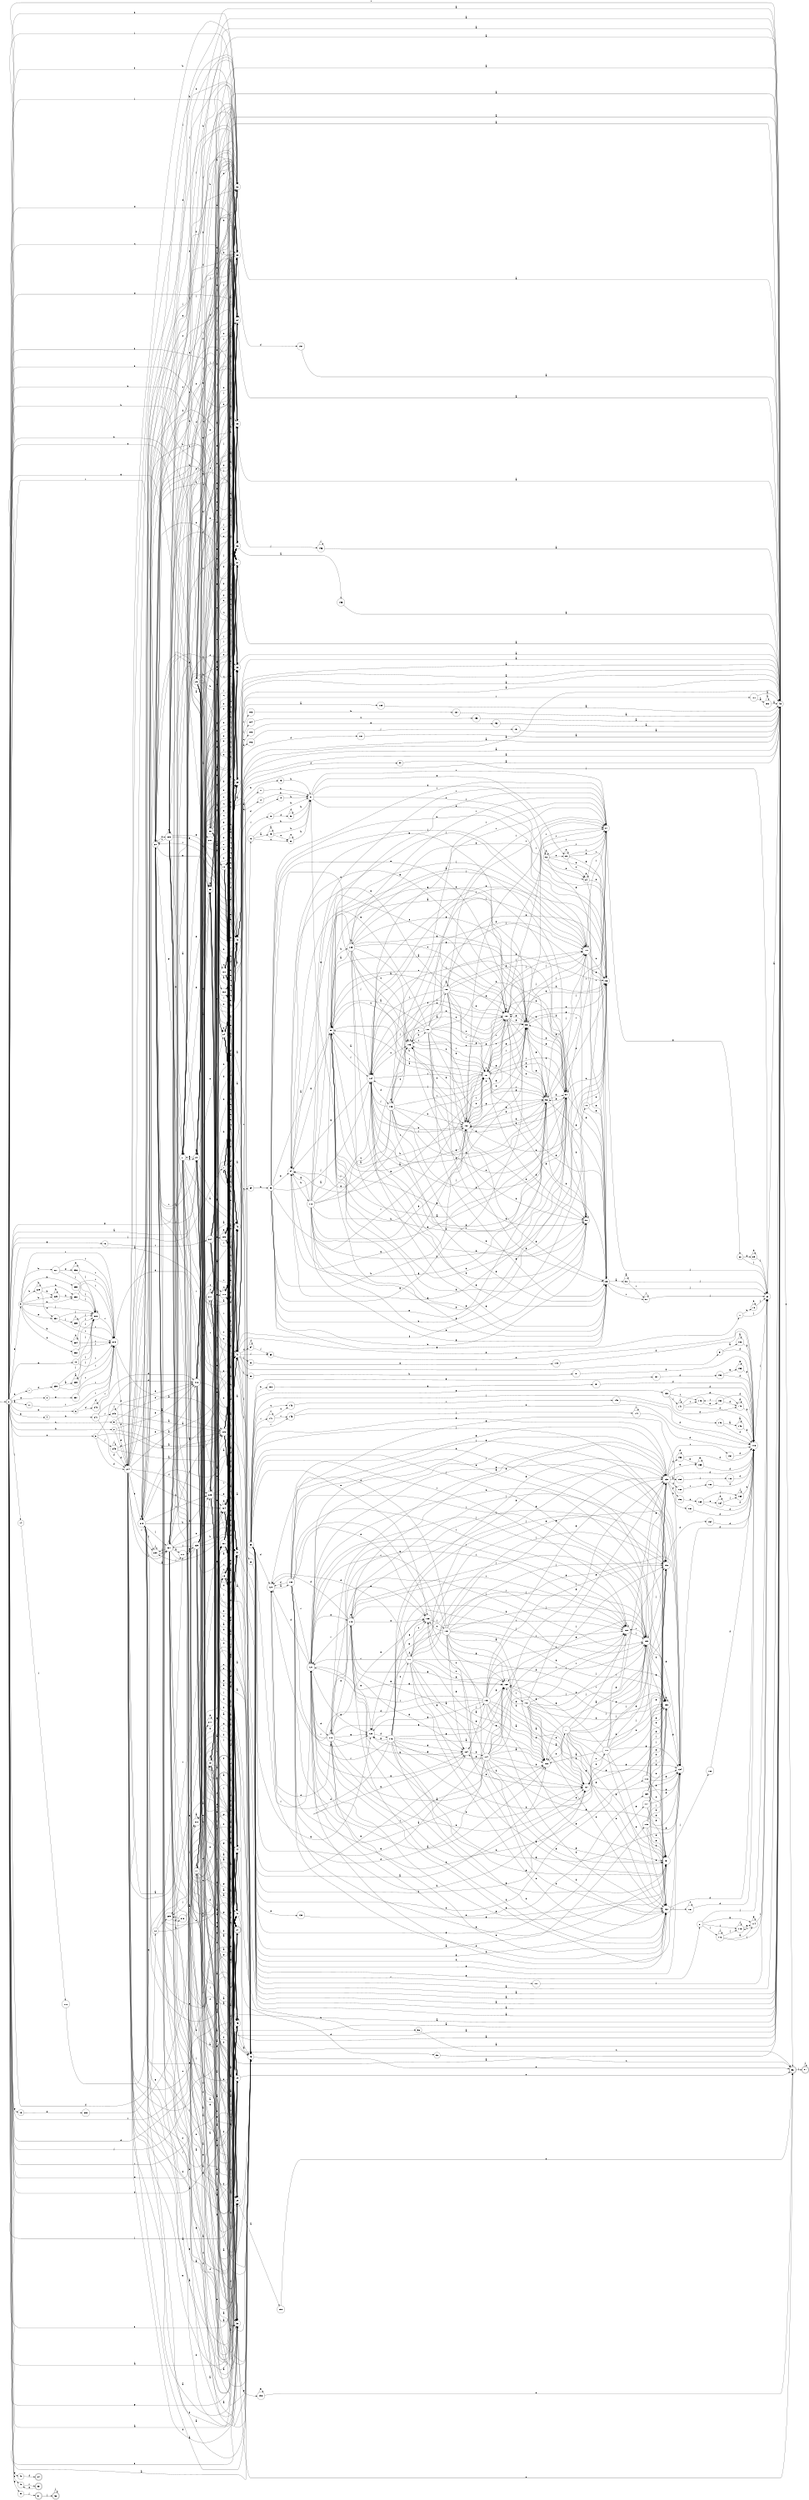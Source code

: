digraph finite_state_machine {
rankdir=LR;
size="20,20";
node [shape = point]; "dummy0"
node [shape = doublecircle]; "0";"dummy0" -> "0";
node [shape = circle]; "1";
node [shape = circle]; "2";
node [shape = circle]; "3";
node [shape = circle]; "4";
node [shape = circle]; "5";
node [shape = circle]; "6";
node [shape = circle]; "7";
node [shape = circle]; "8";
node [shape = circle]; "9";
node [shape = circle]; "10";
node [shape = circle]; "11";
node [shape = circle]; "12";
node [shape = circle]; "13";
node [shape = circle]; "14";
node [shape = circle]; "15";
node [shape = circle]; "16";
node [shape = circle]; "17";
node [shape = circle]; "18";
node [shape = circle]; "19";
node [shape = circle]; "20";
node [shape = circle]; "21";
node [shape = circle]; "22";
node [shape = circle]; "23";
node [shape = circle]; "24";
node [shape = circle]; "25";
node [shape = circle]; "26";
node [shape = doublecircle]; "27";node [shape = circle]; "28";
node [shape = circle]; "29";
node [shape = circle]; "30";
node [shape = circle]; "31";
node [shape = circle]; "32";
node [shape = circle]; "33";
node [shape = circle]; "34";
node [shape = circle]; "35";
node [shape = circle]; "36";
node [shape = circle]; "37";
node [shape = circle]; "38";
node [shape = circle]; "39";
node [shape = circle]; "40";
node [shape = circle]; "41";
node [shape = circle]; "42";
node [shape = circle]; "43";
node [shape = circle]; "44";
node [shape = circle]; "45";
node [shape = circle]; "46";
node [shape = circle]; "47";
node [shape = circle]; "48";
node [shape = circle]; "49";
node [shape = circle]; "50";
node [shape = doublecircle]; "51";node [shape = doublecircle]; "52";node [shape = doublecircle]; "53";node [shape = doublecircle]; "54";node [shape = circle]; "55";
node [shape = doublecircle]; "56";node [shape = doublecircle]; "57";node [shape = circle]; "58";
node [shape = circle]; "59";
node [shape = circle]; "60";
node [shape = circle]; "61";
node [shape = circle]; "62";
node [shape = circle]; "63";
node [shape = circle]; "64";
node [shape = circle]; "65";
node [shape = circle]; "66";
node [shape = circle]; "67";
node [shape = circle]; "68";
node [shape = circle]; "69";
node [shape = circle]; "70";
node [shape = circle]; "71";
node [shape = circle]; "72";
node [shape = circle]; "73";
node [shape = circle]; "74";
node [shape = circle]; "75";
node [shape = circle]; "76";
node [shape = circle]; "77";
node [shape = circle]; "78";
node [shape = circle]; "79";
node [shape = circle]; "80";
node [shape = circle]; "81";
node [shape = circle]; "82";
node [shape = circle]; "83";
node [shape = circle]; "84";
node [shape = circle]; "85";
node [shape = circle]; "86";
node [shape = circle]; "87";
node [shape = circle]; "88";
node [shape = circle]; "89";
node [shape = circle]; "90";
node [shape = circle]; "91";
node [shape = circle]; "92";
node [shape = circle]; "93";
node [shape = circle]; "94";
node [shape = circle]; "95";
node [shape = circle]; "96";
node [shape = circle]; "97";
node [shape = circle]; "98";
node [shape = circle]; "99";
node [shape = circle]; "100";
node [shape = circle]; "101";
node [shape = circle]; "102";
node [shape = circle]; "103";
node [shape = circle]; "104";
node [shape = circle]; "105";
node [shape = circle]; "106";
node [shape = circle]; "107";
node [shape = circle]; "108";
node [shape = circle]; "109";
node [shape = circle]; "110";
node [shape = circle]; "111";
node [shape = circle]; "112";
node [shape = circle]; "113";
node [shape = circle]; "114";
node [shape = circle]; "115";
node [shape = circle]; "116";
node [shape = circle]; "117";
node [shape = circle]; "118";
node [shape = circle]; "119";
node [shape = circle]; "120";
node [shape = circle]; "121";
node [shape = circle]; "122";
node [shape = circle]; "123";
node [shape = circle]; "124";
node [shape = circle]; "125";
node [shape = circle]; "126";
node [shape = circle]; "127";
node [shape = circle]; "128";
node [shape = circle]; "129";
node [shape = circle]; "130";
node [shape = circle]; "131";
node [shape = circle]; "132";
node [shape = circle]; "133";
node [shape = circle]; "134";
node [shape = circle]; "135";
node [shape = circle]; "136";
node [shape = circle]; "137";
node [shape = circle]; "138";
node [shape = circle]; "139";
node [shape = circle]; "140";
node [shape = circle]; "141";
node [shape = circle]; "142";
node [shape = circle]; "143";
node [shape = circle]; "144";
node [shape = circle]; "145";
node [shape = circle]; "146";
node [shape = circle]; "147";
node [shape = circle]; "148";
node [shape = circle]; "149";
node [shape = circle]; "150";
node [shape = circle]; "151";
node [shape = circle]; "152";
node [shape = circle]; "153";
node [shape = circle]; "154";
node [shape = circle]; "155";
node [shape = circle]; "156";
node [shape = circle]; "157";
node [shape = circle]; "158";
node [shape = circle]; "159";
node [shape = circle]; "160";
node [shape = circle]; "161";
node [shape = circle]; "162";
node [shape = circle]; "163";
node [shape = circle]; "164";
node [shape = circle]; "165";
node [shape = circle]; "166";
node [shape = circle]; "167";
node [shape = circle]; "168";
node [shape = circle]; "169";
node [shape = circle]; "170";
node [shape = circle]; "171";
node [shape = circle]; "172";
node [shape = circle]; "173";
node [shape = circle]; "174";
node [shape = circle]; "175";
node [shape = circle]; "176";
node [shape = circle]; "177";
node [shape = circle]; "178";
node [shape = circle]; "179";
node [shape = circle]; "180";
node [shape = circle]; "181";
node [shape = circle]; "182";
node [shape = circle]; "183";
node [shape = circle]; "184";
node [shape = circle]; "185";
node [shape = circle]; "186";
node [shape = circle]; "187";
node [shape = circle]; "188";
node [shape = circle]; "189";
node [shape = circle]; "190";
node [shape = circle]; "191";
node [shape = circle]; "192";
node [shape = circle]; "193";
node [shape = circle]; "194";
node [shape = circle]; "195";
node [shape = circle]; "196";
node [shape = circle]; "197";
node [shape = circle]; "198";
node [shape = circle]; "199";
node [shape = circle]; "200";
node [shape = circle]; "201";
node [shape = circle]; "202";
node [shape = circle]; "203";
node [shape = circle]; "204";
node [shape = circle]; "205";
node [shape = circle]; "206";
node [shape = circle]; "207";
node [shape = circle]; "208";
node [shape = circle]; "209";
node [shape = circle]; "210";
node [shape = circle]; "211";
node [shape = circle]; "212";
node [shape = circle]; "213";
node [shape = circle]; "214";
node [shape = circle]; "215";
node [shape = circle]; "216";
node [shape = circle]; "217";
node [shape = circle]; "218";
node [shape = circle]; "219";
node [shape = circle]; "220";
node [shape = circle]; "221";
node [shape = circle]; "222";
node [shape = circle]; "223";
node [shape = circle]; "224";
node [shape = circle]; "225";
node [shape = circle]; "226";
node [shape = circle]; "227";
node [shape = circle]; "228";
node [shape = circle]; "229";
node [shape = circle]; "230";
node [shape = circle]; "231";
node [shape = circle]; "232";
node [shape = circle]; "233";
node [shape = circle]; "234";
node [shape = circle]; "235";
node [shape = circle]; "236";
node [shape = circle]; "237";
node [shape = circle]; "238";
node [shape = circle]; "239";
node [shape = circle]; "240";
node [shape = circle]; "241";
node [shape = circle]; "242";
node [shape = circle]; "243";
"0" -> "1" [label = "j"];
 "0" -> "33" [label = "j"];
 "0" -> "35" [label = "j"];
 "0" -> "17" [label = "j"];
 "0" -> "14" [label = "j"];
 "0" -> "47" [label = "j"];
 "0" -> "2" [label = "h"];
 "0" -> "26" [label = "h"];
 "0" -> "7" [label = "h"];
 "0" -> "37" [label = "c"];
 "0" -> "3" [label = "c"];
 "0" -> "5" [label = "c"];
 "0" -> "4" [label = "g"];
 "0" -> "13" [label = "g"];
 "0" -> "16" [label = "g"];
 "0" -> "48" [label = "g"];
 "0" -> "50" [label = "g"];
 "0" -> "21" [label = "g"];
 "0" -> "23" [label = "g"];
 "0" -> "28" [label = "g"];
 "0" -> "36" [label = "e"];
 "0" -> "6" [label = "e"];
 "0" -> "38" [label = "e"];
 "0" -> "8" [label = "e"];
 "0" -> "9" [label = "e"];
 "0" -> "10" [label = "e"];
 "0" -> "49" [label = "e"];
 "0" -> "24" [label = "e"];
 "0" -> "31" [label = "e"];
 "0" -> "29" [label = "a"];
 "0" -> "22" [label = "a"];
 "0" -> "11" [label = "a"];
 "0" -> "42" [label = "a"];
 "0" -> "43" [label = "a"];
 "0" -> "45" [label = "a"];
 "0" -> "46" [label = "a"];
 "0" -> "34" [label = "f"];
 "0" -> "39" [label = "f"];
 "0" -> "27" [label = "f"];
 "0" -> "12" [label = "f"];
 "0" -> "30" [label = "f"];
 "0" -> "32" [label = "b"];
 "0" -> "25" [label = "b"];
 "0" -> "40" [label = "b"];
 "0" -> "15" [label = "b"];
 "0" -> "18" [label = "d"];
 "0" -> "44" [label = "d"];
 "0" -> "41" [label = "i"];
 "0" -> "19" [label = "i"];
 "0" -> "20" [label = "i"];
 "50" -> "51" [label = "j"];
 "51" -> "52" [label = "j"];
 "52" -> "52" [label = "j"];
 "49" -> "53" [label = "i"];
 "53" -> "49" [label = "e"];
 "48" -> "54" [label = "f"];
 "47" -> "55" [label = "d"];
 "55" -> "56" [label = "c"];
 "56" -> "57" [label = "j"];
 "57" -> "57" [label = "j"];
 "46" -> "56" [label = "c"];
 "45" -> "45" [label = "a"];
 "45" -> "46" [label = "a"];
 "44" -> "58" [label = "h"];
 "58" -> "56" [label = "c"];
 "43" -> "56" [label = "c"];
 "42" -> "59" [label = "f"];
 "59" -> "60" [label = "j"];
 "60" -> "43" [label = "a"];
 "41" -> "65" [label = "j"];
 "41" -> "66" [label = "j"];
 "41" -> "68" [label = "j"];
 "41" -> "61" [label = "j"];
 "41" -> "62" [label = "j"];
 "41" -> "63" [label = "j"];
 "41" -> "64" [label = "f"];
 "41" -> "70" [label = "f"];
 "41" -> "67" [label = "g"];
 "41" -> "69" [label = "c"];
 "41" -> "77" [label = "b"];
 "41" -> "71" [label = "b"];
 "41" -> "72" [label = "i"];
 "41" -> "76" [label = "i"];
 "41" -> "73" [label = "h"];
 "41" -> "74" [label = "e"];
 "41" -> "75" [label = "d"];
 "77" -> "78" [label = "b"];
 "77" -> "60" [label = "j"];
 "78" -> "78" [label = "b"];
 "78" -> "60" [label = "j"];
 "76" -> "79" [label = "a"];
 "76" -> "80" [label = "c"];
 "76" -> "81" [label = "h"];
 "81" -> "82" [label = "f"];
 "81" -> "83" [label = "e"];
 "81" -> "84" [label = "e"];
 "81" -> "85" [label = "g"];
 "81" -> "86" [label = "b"];
 "81" -> "87" [label = "i"];
 "87" -> "88" [label = "g"];
 "88" -> "89" [label = "d"];
 "88" -> "60" [label = "j"];
 "89" -> "89" [label = "d"];
 "89" -> "60" [label = "j"];
 "86" -> "60" [label = "j"];
 "85" -> "90" [label = "a"];
 "85" -> "91" [label = "i"];
 "85" -> "60" [label = "j"];
 "91" -> "91" [label = "i"];
 "91" -> "60" [label = "j"];
 "90" -> "90" [label = "a"];
 "90" -> "91" [label = "i"];
 "90" -> "60" [label = "j"];
 "84" -> "84" [label = "e"];
 "84" -> "85" [label = "g"];
 "84" -> "86" [label = "b"];
 "84" -> "87" [label = "i"];
 "83" -> "83" [label = "e"];
 "83" -> "84" [label = "e"];
 "83" -> "85" [label = "g"];
 "83" -> "86" [label = "b"];
 "83" -> "87" [label = "i"];
 "82" -> "82" [label = "f"];
 "82" -> "83" [label = "e"];
 "82" -> "84" [label = "e"];
 "82" -> "85" [label = "g"];
 "82" -> "86" [label = "b"];
 "82" -> "87" [label = "i"];
 "80" -> "80" [label = "c"];
 "80" -> "81" [label = "h"];
 "79" -> "79" [label = "a"];
 "79" -> "80" [label = "c"];
 "79" -> "81" [label = "h"];
 "75" -> "81" [label = "h"];
 "74" -> "81" [label = "h"];
 "73" -> "81" [label = "h"];
 "72" -> "92" [label = "f"];
 "72" -> "81" [label = "h"];
 "92" -> "92" [label = "f"];
 "92" -> "81" [label = "h"];
 "71" -> "81" [label = "h"];
 "70" -> "85" [label = "g"];
 "70" -> "86" [label = "b"];
 "70" -> "87" [label = "i"];
 "69" -> "93" [label = "h"];
 "93" -> "96" [label = "g"];
 "93" -> "99" [label = "g"];
 "93" -> "85" [label = "g"];
 "93" -> "94" [label = "g"];
 "93" -> "95" [label = "a"];
 "93" -> "97" [label = "b"];
 "93" -> "102" [label = "b"];
 "93" -> "86" [label = "b"];
 "93" -> "98" [label = "h"];
 "93" -> "100" [label = "e"];
 "93" -> "101" [label = "i"];
 "93" -> "87" [label = "i"];
 "93" -> "103" [label = "c"];
 "93" -> "104" [label = "j"];
 "93" -> "105" [label = "j"];
 "105" -> "105" [label = "j"];
 "105" -> "85" [label = "g"];
 "105" -> "86" [label = "b"];
 "105" -> "87" [label = "i"];
 "104" -> "104" [label = "j"];
 "104" -> "105" [label = "j"];
 "104" -> "106" [label = "f"];
 "104" -> "96" [label = "g"];
 "104" -> "99" [label = "g"];
 "104" -> "85" [label = "g"];
 "104" -> "94" [label = "g"];
 "104" -> "95" [label = "a"];
 "104" -> "97" [label = "b"];
 "104" -> "102" [label = "b"];
 "104" -> "86" [label = "b"];
 "104" -> "98" [label = "h"];
 "104" -> "100" [label = "e"];
 "104" -> "101" [label = "i"];
 "104" -> "87" [label = "i"];
 "104" -> "103" [label = "c"];
 "106" -> "106" [label = "f"];
 "106" -> "104" [label = "j"];
 "106" -> "105" [label = "j"];
 "106" -> "96" [label = "g"];
 "106" -> "99" [label = "g"];
 "106" -> "85" [label = "g"];
 "106" -> "94" [label = "g"];
 "106" -> "95" [label = "a"];
 "106" -> "97" [label = "b"];
 "106" -> "102" [label = "b"];
 "106" -> "86" [label = "b"];
 "106" -> "98" [label = "h"];
 "106" -> "100" [label = "e"];
 "106" -> "101" [label = "i"];
 "106" -> "87" [label = "i"];
 "106" -> "103" [label = "c"];
 "103" -> "107" [label = "b"];
 "107" -> "103" [label = "c"];
 "107" -> "108" [label = "a"];
 "107" -> "95" [label = "a"];
 "107" -> "96" [label = "g"];
 "107" -> "99" [label = "g"];
 "107" -> "85" [label = "g"];
 "107" -> "94" [label = "g"];
 "107" -> "97" [label = "b"];
 "107" -> "102" [label = "b"];
 "107" -> "86" [label = "b"];
 "107" -> "98" [label = "h"];
 "107" -> "100" [label = "e"];
 "107" -> "101" [label = "i"];
 "107" -> "87" [label = "i"];
 "107" -> "104" [label = "j"];
 "107" -> "105" [label = "j"];
 "108" -> "108" [label = "a"];
 "108" -> "95" [label = "a"];
 "108" -> "103" [label = "c"];
 "108" -> "96" [label = "g"];
 "108" -> "99" [label = "g"];
 "108" -> "85" [label = "g"];
 "108" -> "94" [label = "g"];
 "108" -> "97" [label = "b"];
 "108" -> "102" [label = "b"];
 "108" -> "86" [label = "b"];
 "108" -> "98" [label = "h"];
 "108" -> "100" [label = "e"];
 "108" -> "101" [label = "i"];
 "108" -> "87" [label = "i"];
 "108" -> "104" [label = "j"];
 "108" -> "105" [label = "j"];
 "102" -> "97" [label = "b"];
 "102" -> "102" [label = "b"];
 "102" -> "86" [label = "b"];
 "102" -> "100" [label = "e"];
 "102" -> "101" [label = "i"];
 "102" -> "87" [label = "i"];
 "102" -> "96" [label = "g"];
 "102" -> "99" [label = "g"];
 "102" -> "85" [label = "g"];
 "102" -> "94" [label = "g"];
 "102" -> "95" [label = "a"];
 "102" -> "98" [label = "h"];
 "102" -> "103" [label = "c"];
 "102" -> "104" [label = "j"];
 "102" -> "105" [label = "j"];
 "101" -> "101" [label = "i"];
 "101" -> "87" [label = "i"];
 "101" -> "100" [label = "e"];
 "101" -> "97" [label = "b"];
 "101" -> "102" [label = "b"];
 "101" -> "86" [label = "b"];
 "101" -> "96" [label = "g"];
 "101" -> "99" [label = "g"];
 "101" -> "85" [label = "g"];
 "101" -> "94" [label = "g"];
 "101" -> "95" [label = "a"];
 "101" -> "98" [label = "h"];
 "101" -> "103" [label = "c"];
 "101" -> "104" [label = "j"];
 "101" -> "105" [label = "j"];
 "100" -> "100" [label = "e"];
 "100" -> "101" [label = "i"];
 "100" -> "87" [label = "i"];
 "100" -> "97" [label = "b"];
 "100" -> "102" [label = "b"];
 "100" -> "86" [label = "b"];
 "100" -> "96" [label = "g"];
 "100" -> "99" [label = "g"];
 "100" -> "85" [label = "g"];
 "100" -> "94" [label = "g"];
 "100" -> "95" [label = "a"];
 "100" -> "98" [label = "h"];
 "100" -> "103" [label = "c"];
 "100" -> "104" [label = "j"];
 "100" -> "105" [label = "j"];
 "99" -> "96" [label = "g"];
 "99" -> "99" [label = "g"];
 "99" -> "85" [label = "g"];
 "99" -> "94" [label = "g"];
 "99" -> "98" [label = "h"];
 "99" -> "95" [label = "a"];
 "99" -> "97" [label = "b"];
 "99" -> "102" [label = "b"];
 "99" -> "86" [label = "b"];
 "99" -> "100" [label = "e"];
 "99" -> "101" [label = "i"];
 "99" -> "87" [label = "i"];
 "99" -> "103" [label = "c"];
 "99" -> "104" [label = "j"];
 "99" -> "105" [label = "j"];
 "98" -> "98" [label = "h"];
 "98" -> "99" [label = "g"];
 "97" -> "97" [label = "b"];
 "97" -> "102" [label = "b"];
 "97" -> "86" [label = "b"];
 "97" -> "96" [label = "g"];
 "97" -> "99" [label = "g"];
 "97" -> "85" [label = "g"];
 "97" -> "94" [label = "g"];
 "97" -> "95" [label = "a"];
 "97" -> "98" [label = "h"];
 "97" -> "100" [label = "e"];
 "97" -> "101" [label = "i"];
 "97" -> "87" [label = "i"];
 "97" -> "103" [label = "c"];
 "97" -> "104" [label = "j"];
 "97" -> "105" [label = "j"];
 "96" -> "96" [label = "g"];
 "96" -> "99" [label = "g"];
 "96" -> "85" [label = "g"];
 "96" -> "94" [label = "g"];
 "96" -> "95" [label = "a"];
 "96" -> "97" [label = "b"];
 "96" -> "102" [label = "b"];
 "96" -> "86" [label = "b"];
 "96" -> "98" [label = "h"];
 "96" -> "100" [label = "e"];
 "96" -> "101" [label = "i"];
 "96" -> "87" [label = "i"];
 "96" -> "103" [label = "c"];
 "96" -> "104" [label = "j"];
 "96" -> "105" [label = "j"];
 "95" -> "95" [label = "a"];
 "95" -> "97" [label = "b"];
 "95" -> "109" [label = "b"];
 "95" -> "102" [label = "b"];
 "95" -> "86" [label = "b"];
 "95" -> "96" [label = "g"];
 "95" -> "99" [label = "g"];
 "95" -> "85" [label = "g"];
 "95" -> "94" [label = "g"];
 "95" -> "98" [label = "h"];
 "95" -> "100" [label = "e"];
 "95" -> "101" [label = "i"];
 "95" -> "87" [label = "i"];
 "95" -> "103" [label = "c"];
 "95" -> "104" [label = "j"];
 "95" -> "105" [label = "j"];
 "109" -> "97" [label = "b"];
 "109" -> "109" [label = "b"];
 "109" -> "102" [label = "b"];
 "109" -> "86" [label = "b"];
 "109" -> "95" [label = "a"];
 "109" -> "96" [label = "g"];
 "109" -> "99" [label = "g"];
 "109" -> "85" [label = "g"];
 "109" -> "94" [label = "g"];
 "109" -> "98" [label = "h"];
 "109" -> "100" [label = "e"];
 "109" -> "101" [label = "i"];
 "109" -> "87" [label = "i"];
 "109" -> "103" [label = "c"];
 "109" -> "104" [label = "j"];
 "109" -> "105" [label = "j"];
 "94" -> "110" [label = "h"];
 "110" -> "96" [label = "g"];
 "110" -> "99" [label = "g"];
 "110" -> "85" [label = "g"];
 "110" -> "94" [label = "g"];
 "110" -> "95" [label = "a"];
 "110" -> "97" [label = "b"];
 "110" -> "102" [label = "b"];
 "110" -> "86" [label = "b"];
 "110" -> "98" [label = "h"];
 "110" -> "100" [label = "e"];
 "110" -> "101" [label = "i"];
 "110" -> "87" [label = "i"];
 "110" -> "103" [label = "c"];
 "110" -> "104" [label = "j"];
 "110" -> "105" [label = "j"];
 "68" -> "111" [label = "i"];
 "111" -> "60" [label = "j"];
 "67" -> "112" [label = "j"];
 "67" -> "113" [label = "j"];
 "67" -> "60" [label = "j"];
 "67" -> "114" [label = "g"];
 "114" -> "114" [label = "g"];
 "114" -> "113" [label = "j"];
 "114" -> "60" [label = "j"];
 "113" -> "113" [label = "j"];
 "113" -> "114" [label = "g"];
 "112" -> "112" [label = "j"];
 "112" -> "113" [label = "j"];
 "112" -> "60" [label = "j"];
 "112" -> "114" [label = "g"];
 "66" -> "115" [label = "e"];
 "115" -> "116" [label = "f"];
 "116" -> "60" [label = "j"];
 "65" -> "116" [label = "f"];
 "64" -> "64" [label = "f"];
 "64" -> "65" [label = "j"];
 "63" -> "131" [label = "g"];
 "63" -> "134" [label = "g"];
 "63" -> "135" [label = "g"];
 "63" -> "139" [label = "g"];
 "63" -> "117" [label = "g"];
 "63" -> "122" [label = "g"];
 "63" -> "124" [label = "g"];
 "63" -> "125" [label = "g"];
 "63" -> "137" [label = "e"];
 "63" -> "130" [label = "e"];
 "63" -> "123" [label = "e"];
 "63" -> "118" [label = "e"];
 "63" -> "126" [label = "a"];
 "63" -> "119" [label = "a"];
 "63" -> "120" [label = "d"];
 "63" -> "132" [label = "d"];
 "63" -> "128" [label = "i"];
 "63" -> "121" [label = "i"];
 "63" -> "141" [label = "i"];
 "63" -> "143" [label = "i"];
 "63" -> "138" [label = "h"];
 "63" -> "133" [label = "h"];
 "63" -> "127" [label = "h"];
 "63" -> "136" [label = "j"];
 "63" -> "129" [label = "j"];
 "63" -> "140" [label = "j"];
 "63" -> "142" [label = "c"];
 "143" -> "144" [label = "j"];
 "143" -> "116" [label = "f"];
 "144" -> "144" [label = "j"];
 "144" -> "116" [label = "f"];
 "142" -> "145" [label = "i"];
 "145" -> "116" [label = "f"];
 "141" -> "141" [label = "i"];
 "141" -> "143" [label = "i"];
 "141" -> "142" [label = "c"];
 "140" -> "146" [label = "a"];
 "140" -> "116" [label = "f"];
 "146" -> "146" [label = "a"];
 "146" -> "116" [label = "f"];
 "139" -> "147" [label = "j"];
 "139" -> "148" [label = "i"];
 "139" -> "149" [label = "d"];
 "139" -> "116" [label = "f"];
 "149" -> "149" [label = "d"];
 "149" -> "116" [label = "f"];
 "148" -> "150" [label = "e"];
 "150" -> "148" [label = "i"];
 "150" -> "149" [label = "d"];
 "150" -> "116" [label = "f"];
 "147" -> "147" [label = "j"];
 "147" -> "148" [label = "i"];
 "147" -> "149" [label = "d"];
 "147" -> "116" [label = "f"];
 "138" -> "151" [label = "g"];
 "151" -> "116" [label = "f"];
 "137" -> "152" [label = "f"];
 "152" -> "153" [label = "g"];
 "152" -> "116" [label = "f"];
 "153" -> "153" [label = "g"];
 "153" -> "116" [label = "f"];
 "136" -> "154" [label = "f"];
 "154" -> "116" [label = "f"];
 "135" -> "155" [label = "a"];
 "135" -> "156" [label = "d"];
 "135" -> "158" [label = "d"];
 "135" -> "157" [label = "i"];
 "135" -> "159" [label = "e"];
 "135" -> "160" [label = "c"];
 "135" -> "161" [label = "h"];
 "135" -> "116" [label = "f"];
 "161" -> "116" [label = "f"];
 "160" -> "162" [label = "i"];
 "162" -> "116" [label = "f"];
 "159" -> "159" [label = "e"];
 "159" -> "116" [label = "f"];
 "158" -> "158" [label = "d"];
 "158" -> "159" [label = "e"];
 "158" -> "116" [label = "f"];
 "157" -> "116" [label = "f"];
 "156" -> "163" [label = "c"];
 "163" -> "164" [label = "c"];
 "163" -> "165" [label = "j"];
 "163" -> "116" [label = "f"];
 "165" -> "165" [label = "j"];
 "165" -> "116" [label = "f"];
 "164" -> "164" [label = "c"];
 "164" -> "165" [label = "j"];
 "164" -> "116" [label = "f"];
 "155" -> "166" [label = "j"];
 "166" -> "116" [label = "f"];
 "134" -> "116" [label = "f"];
 "133" -> "133" [label = "h"];
 "133" -> "134" [label = "g"];
 "132" -> "167" [label = "i"];
 "132" -> "116" [label = "f"];
 "167" -> "167" [label = "i"];
 "167" -> "116" [label = "f"];
 "131" -> "168" [label = "j"];
 "168" -> "116" [label = "f"];
 "130" -> "169" [label = "b"];
 "169" -> "131" [label = "g"];
 "169" -> "134" [label = "g"];
 "169" -> "135" [label = "g"];
 "169" -> "132" [label = "d"];
 "169" -> "133" [label = "h"];
 "169" -> "136" [label = "j"];
 "129" -> "136" [label = "j"];
 "129" -> "129" [label = "j"];
 "129" -> "128" [label = "i"];
 "129" -> "131" [label = "g"];
 "129" -> "125" [label = "g"];
 "129" -> "134" [label = "g"];
 "129" -> "135" [label = "g"];
 "129" -> "126" [label = "a"];
 "129" -> "133" [label = "h"];
 "129" -> "127" [label = "h"];
 "129" -> "132" [label = "d"];
 "128" -> "128" [label = "i"];
 "128" -> "129" [label = "j"];
 "127" -> "170" [label = "e"];
 "170" -> "133" [label = "h"];
 "170" -> "127" [label = "h"];
 "170" -> "131" [label = "g"];
 "170" -> "125" [label = "g"];
 "170" -> "134" [label = "g"];
 "170" -> "135" [label = "g"];
 "170" -> "126" [label = "a"];
 "170" -> "128" [label = "i"];
 "170" -> "136" [label = "j"];
 "170" -> "129" [label = "j"];
 "170" -> "132" [label = "d"];
 "126" -> "171" [label = "e"];
 "171" -> "126" [label = "a"];
 "171" -> "131" [label = "g"];
 "171" -> "125" [label = "g"];
 "171" -> "134" [label = "g"];
 "171" -> "135" [label = "g"];
 "171" -> "133" [label = "h"];
 "171" -> "127" [label = "h"];
 "171" -> "128" [label = "i"];
 "171" -> "136" [label = "j"];
 "171" -> "129" [label = "j"];
 "171" -> "132" [label = "d"];
 "125" -> "172" [label = "i"];
 "172" -> "131" [label = "g"];
 "172" -> "125" [label = "g"];
 "172" -> "134" [label = "g"];
 "172" -> "135" [label = "g"];
 "172" -> "126" [label = "a"];
 "172" -> "133" [label = "h"];
 "172" -> "127" [label = "h"];
 "172" -> "128" [label = "i"];
 "172" -> "136" [label = "j"];
 "172" -> "129" [label = "j"];
 "172" -> "132" [label = "d"];
 "124" -> "173" [label = "j"];
 "124" -> "174" [label = "h"];
 "174" -> "131" [label = "g"];
 "174" -> "134" [label = "g"];
 "174" -> "135" [label = "g"];
 "174" -> "122" [label = "g"];
 "174" -> "124" [label = "g"];
 "174" -> "125" [label = "g"];
 "174" -> "120" [label = "d"];
 "174" -> "132" [label = "d"];
 "174" -> "128" [label = "i"];
 "174" -> "121" [label = "i"];
 "174" -> "123" [label = "e"];
 "174" -> "126" [label = "a"];
 "174" -> "133" [label = "h"];
 "174" -> "127" [label = "h"];
 "174" -> "136" [label = "j"];
 "174" -> "129" [label = "j"];
 "173" -> "131" [label = "g"];
 "173" -> "134" [label = "g"];
 "173" -> "135" [label = "g"];
 "173" -> "122" [label = "g"];
 "173" -> "124" [label = "g"];
 "173" -> "125" [label = "g"];
 "173" -> "120" [label = "d"];
 "173" -> "132" [label = "d"];
 "173" -> "128" [label = "i"];
 "173" -> "121" [label = "i"];
 "173" -> "123" [label = "e"];
 "173" -> "126" [label = "a"];
 "173" -> "133" [label = "h"];
 "173" -> "127" [label = "h"];
 "173" -> "136" [label = "j"];
 "173" -> "129" [label = "j"];
 "123" -> "175" [label = "j"];
 "175" -> "123" [label = "e"];
 "175" -> "120" [label = "d"];
 "175" -> "132" [label = "d"];
 "175" -> "128" [label = "i"];
 "175" -> "121" [label = "i"];
 "175" -> "131" [label = "g"];
 "175" -> "134" [label = "g"];
 "175" -> "135" [label = "g"];
 "175" -> "122" [label = "g"];
 "175" -> "124" [label = "g"];
 "175" -> "125" [label = "g"];
 "175" -> "126" [label = "a"];
 "175" -> "133" [label = "h"];
 "175" -> "127" [label = "h"];
 "175" -> "136" [label = "j"];
 "175" -> "129" [label = "j"];
 "122" -> "176" [label = "f"];
 "176" -> "131" [label = "g"];
 "176" -> "134" [label = "g"];
 "176" -> "135" [label = "g"];
 "176" -> "122" [label = "g"];
 "176" -> "124" [label = "g"];
 "176" -> "125" [label = "g"];
 "176" -> "177" [label = "c"];
 "176" -> "120" [label = "d"];
 "176" -> "132" [label = "d"];
 "176" -> "128" [label = "i"];
 "176" -> "121" [label = "i"];
 "176" -> "123" [label = "e"];
 "176" -> "126" [label = "a"];
 "176" -> "133" [label = "h"];
 "176" -> "127" [label = "h"];
 "176" -> "136" [label = "j"];
 "176" -> "129" [label = "j"];
 "177" -> "177" [label = "c"];
 "177" -> "131" [label = "g"];
 "177" -> "134" [label = "g"];
 "177" -> "135" [label = "g"];
 "177" -> "122" [label = "g"];
 "177" -> "124" [label = "g"];
 "177" -> "125" [label = "g"];
 "177" -> "120" [label = "d"];
 "177" -> "132" [label = "d"];
 "177" -> "128" [label = "i"];
 "177" -> "121" [label = "i"];
 "177" -> "123" [label = "e"];
 "177" -> "126" [label = "a"];
 "177" -> "133" [label = "h"];
 "177" -> "127" [label = "h"];
 "177" -> "136" [label = "j"];
 "177" -> "129" [label = "j"];
 "121" -> "128" [label = "i"];
 "121" -> "121" [label = "i"];
 "121" -> "120" [label = "d"];
 "121" -> "178" [label = "d"];
 "121" -> "132" [label = "d"];
 "121" -> "123" [label = "e"];
 "121" -> "179" [label = "e"];
 "121" -> "131" [label = "g"];
 "121" -> "134" [label = "g"];
 "121" -> "135" [label = "g"];
 "121" -> "122" [label = "g"];
 "121" -> "124" [label = "g"];
 "121" -> "125" [label = "g"];
 "121" -> "126" [label = "a"];
 "121" -> "133" [label = "h"];
 "121" -> "127" [label = "h"];
 "121" -> "136" [label = "j"];
 "121" -> "129" [label = "j"];
 "179" -> "123" [label = "e"];
 "179" -> "179" [label = "e"];
 "179" -> "128" [label = "i"];
 "179" -> "121" [label = "i"];
 "179" -> "120" [label = "d"];
 "179" -> "132" [label = "d"];
 "179" -> "131" [label = "g"];
 "179" -> "134" [label = "g"];
 "179" -> "135" [label = "g"];
 "179" -> "122" [label = "g"];
 "179" -> "124" [label = "g"];
 "179" -> "125" [label = "g"];
 "179" -> "126" [label = "a"];
 "179" -> "133" [label = "h"];
 "179" -> "127" [label = "h"];
 "179" -> "136" [label = "j"];
 "179" -> "129" [label = "j"];
 "178" -> "120" [label = "d"];
 "178" -> "178" [label = "d"];
 "178" -> "132" [label = "d"];
 "178" -> "128" [label = "i"];
 "178" -> "121" [label = "i"];
 "178" -> "123" [label = "e"];
 "178" -> "179" [label = "e"];
 "178" -> "131" [label = "g"];
 "178" -> "134" [label = "g"];
 "178" -> "135" [label = "g"];
 "178" -> "122" [label = "g"];
 "178" -> "124" [label = "g"];
 "178" -> "125" [label = "g"];
 "178" -> "126" [label = "a"];
 "178" -> "133" [label = "h"];
 "178" -> "127" [label = "h"];
 "178" -> "136" [label = "j"];
 "178" -> "129" [label = "j"];
 "120" -> "180" [label = "a"];
 "180" -> "120" [label = "d"];
 "180" -> "132" [label = "d"];
 "180" -> "128" [label = "i"];
 "180" -> "121" [label = "i"];
 "180" -> "131" [label = "g"];
 "180" -> "134" [label = "g"];
 "180" -> "135" [label = "g"];
 "180" -> "122" [label = "g"];
 "180" -> "124" [label = "g"];
 "180" -> "125" [label = "g"];
 "180" -> "123" [label = "e"];
 "180" -> "126" [label = "a"];
 "180" -> "133" [label = "h"];
 "180" -> "127" [label = "h"];
 "180" -> "136" [label = "j"];
 "180" -> "129" [label = "j"];
 "119" -> "131" [label = "g"];
 "119" -> "134" [label = "g"];
 "119" -> "135" [label = "g"];
 "119" -> "132" [label = "d"];
 "119" -> "133" [label = "h"];
 "119" -> "136" [label = "j"];
 "118" -> "131" [label = "g"];
 "118" -> "134" [label = "g"];
 "118" -> "135" [label = "g"];
 "118" -> "132" [label = "d"];
 "118" -> "133" [label = "h"];
 "118" -> "136" [label = "j"];
 "117" -> "131" [label = "g"];
 "117" -> "134" [label = "g"];
 "117" -> "135" [label = "g"];
 "117" -> "132" [label = "d"];
 "117" -> "133" [label = "h"];
 "117" -> "136" [label = "j"];
 "62" -> "181" [label = "b"];
 "181" -> "116" [label = "f"];
 "61" -> "182" [label = "a"];
 "61" -> "116" [label = "f"];
 "182" -> "182" [label = "a"];
 "182" -> "116" [label = "f"];
 "40" -> "188" [label = "i"];
 "40" -> "183" [label = "i"];
 "40" -> "184" [label = "j"];
 "40" -> "185" [label = "c"];
 "40" -> "186" [label = "h"];
 "40" -> "187" [label = "f"];
 "40" -> "189" [label = "a"];
 "189" -> "43" [label = "a"];
 "188" -> "43" [label = "a"];
 "188" -> "190" [label = "a"];
 "190" -> "43" [label = "a"];
 "190" -> "190" [label = "a"];
 "187" -> "43" [label = "a"];
 "186" -> "191" [label = "j"];
 "191" -> "43" [label = "a"];
 "185" -> "192" [label = "e"];
 "192" -> "43" [label = "a"];
 "184" -> "193" [label = "c"];
 "193" -> "43" [label = "a"];
 "183" -> "194" [label = "h"];
 "194" -> "43" [label = "a"];
 "39" -> "43" [label = "a"];
 "38" -> "43" [label = "a"];
 "37" -> "43" [label = "a"];
 "36" -> "195" [label = "a"];
 "195" -> "43" [label = "a"];
 "35" -> "196" [label = "j"];
 "35" -> "43" [label = "a"];
 "196" -> "196" [label = "j"];
 "196" -> "43" [label = "a"];
 "34" -> "34" [label = "f"];
 "34" -> "43" [label = "a"];
 "33" -> "197" [label = "d"];
 "197" -> "43" [label = "a"];
 "32" -> "43" [label = "a"];
 "31" -> "43" [label = "a"];
 "30" -> "198" [label = "g"];
 "30" -> "56" [label = "c"];
 "198" -> "198" [label = "g"];
 "198" -> "56" [label = "c"];
 "29" -> "199" [label = "a"];
 "199" -> "56" [label = "c"];
 "28" -> "56" [label = "c"];
 "26" -> "200" [label = "c"];
 "26" -> "37" [label = "c"];
 "26" -> "34" [label = "f"];
 "26" -> "27" [label = "f"];
 "26" -> "30" [label = "f"];
 "26" -> "39" [label = "f"];
 "26" -> "28" [label = "g"];
 "26" -> "29" [label = "a"];
 "26" -> "42" [label = "a"];
 "26" -> "43" [label = "a"];
 "26" -> "45" [label = "a"];
 "26" -> "46" [label = "a"];
 "26" -> "36" [label = "e"];
 "26" -> "38" [label = "e"];
 "26" -> "31" [label = "e"];
 "26" -> "32" [label = "b"];
 "26" -> "40" [label = "b"];
 "26" -> "33" [label = "j"];
 "26" -> "35" [label = "j"];
 "26" -> "47" [label = "j"];
 "26" -> "41" [label = "i"];
 "26" -> "44" [label = "d"];
 "200" -> "200" [label = "c"];
 "200" -> "37" [label = "c"];
 "200" -> "34" [label = "f"];
 "200" -> "27" [label = "f"];
 "200" -> "30" [label = "f"];
 "200" -> "39" [label = "f"];
 "200" -> "28" [label = "g"];
 "200" -> "29" [label = "a"];
 "200" -> "42" [label = "a"];
 "200" -> "43" [label = "a"];
 "200" -> "45" [label = "a"];
 "200" -> "46" [label = "a"];
 "200" -> "36" [label = "e"];
 "200" -> "38" [label = "e"];
 "200" -> "31" [label = "e"];
 "200" -> "32" [label = "b"];
 "200" -> "40" [label = "b"];
 "200" -> "33" [label = "j"];
 "200" -> "35" [label = "j"];
 "200" -> "47" [label = "j"];
 "200" -> "41" [label = "i"];
 "200" -> "44" [label = "d"];
 "25" -> "201" [label = "i"];
 "25" -> "41" [label = "i"];
 "25" -> "34" [label = "f"];
 "25" -> "27" [label = "f"];
 "25" -> "30" [label = "f"];
 "25" -> "39" [label = "f"];
 "25" -> "28" [label = "g"];
 "25" -> "29" [label = "a"];
 "25" -> "42" [label = "a"];
 "25" -> "43" [label = "a"];
 "25" -> "45" [label = "a"];
 "25" -> "46" [label = "a"];
 "25" -> "36" [label = "e"];
 "25" -> "38" [label = "e"];
 "25" -> "31" [label = "e"];
 "25" -> "32" [label = "b"];
 "25" -> "40" [label = "b"];
 "25" -> "33" [label = "j"];
 "25" -> "35" [label = "j"];
 "25" -> "47" [label = "j"];
 "25" -> "37" [label = "c"];
 "25" -> "44" [label = "d"];
 "201" -> "202" [label = "a"];
 "202" -> "201" [label = "i"];
 "202" -> "41" [label = "i"];
 "202" -> "34" [label = "f"];
 "202" -> "27" [label = "f"];
 "202" -> "30" [label = "f"];
 "202" -> "39" [label = "f"];
 "202" -> "28" [label = "g"];
 "202" -> "29" [label = "a"];
 "202" -> "42" [label = "a"];
 "202" -> "43" [label = "a"];
 "202" -> "45" [label = "a"];
 "202" -> "46" [label = "a"];
 "202" -> "36" [label = "e"];
 "202" -> "38" [label = "e"];
 "202" -> "31" [label = "e"];
 "202" -> "32" [label = "b"];
 "202" -> "40" [label = "b"];
 "202" -> "33" [label = "j"];
 "202" -> "35" [label = "j"];
 "202" -> "47" [label = "j"];
 "202" -> "37" [label = "c"];
 "202" -> "44" [label = "d"];
 "24" -> "24" [label = "e"];
 "24" -> "36" [label = "e"];
 "24" -> "38" [label = "e"];
 "24" -> "31" [label = "e"];
 "24" -> "34" [label = "f"];
 "24" -> "27" [label = "f"];
 "24" -> "30" [label = "f"];
 "24" -> "39" [label = "f"];
 "24" -> "28" [label = "g"];
 "24" -> "29" [label = "a"];
 "24" -> "42" [label = "a"];
 "24" -> "43" [label = "a"];
 "24" -> "45" [label = "a"];
 "24" -> "46" [label = "a"];
 "24" -> "32" [label = "b"];
 "24" -> "40" [label = "b"];
 "24" -> "33" [label = "j"];
 "24" -> "35" [label = "j"];
 "24" -> "47" [label = "j"];
 "24" -> "37" [label = "c"];
 "24" -> "41" [label = "i"];
 "24" -> "44" [label = "d"];
 "23" -> "28" [label = "g"];
 "23" -> "21" [label = "g"];
 "23" -> "23" [label = "g"];
 "23" -> "41" [label = "i"];
 "23" -> "20" [label = "i"];
 "23" -> "29" [label = "a"];
 "23" -> "22" [label = "a"];
 "23" -> "42" [label = "a"];
 "23" -> "43" [label = "a"];
 "23" -> "45" [label = "a"];
 "23" -> "46" [label = "a"];
 "23" -> "24" [label = "e"];
 "23" -> "36" [label = "e"];
 "23" -> "38" [label = "e"];
 "23" -> "31" [label = "e"];
 "23" -> "34" [label = "f"];
 "23" -> "27" [label = "f"];
 "23" -> "30" [label = "f"];
 "23" -> "39" [label = "f"];
 "23" -> "32" [label = "b"];
 "23" -> "40" [label = "b"];
 "23" -> "33" [label = "j"];
 "23" -> "35" [label = "j"];
 "23" -> "47" [label = "j"];
 "23" -> "37" [label = "c"];
 "23" -> "44" [label = "d"];
 "22" -> "29" [label = "a"];
 "22" -> "22" [label = "a"];
 "22" -> "42" [label = "a"];
 "22" -> "43" [label = "a"];
 "22" -> "45" [label = "a"];
 "22" -> "46" [label = "a"];
 "22" -> "41" [label = "i"];
 "22" -> "20" [label = "i"];
 "22" -> "28" [label = "g"];
 "22" -> "21" [label = "g"];
 "22" -> "23" [label = "g"];
 "22" -> "24" [label = "e"];
 "22" -> "36" [label = "e"];
 "22" -> "38" [label = "e"];
 "22" -> "31" [label = "e"];
 "22" -> "34" [label = "f"];
 "22" -> "27" [label = "f"];
 "22" -> "30" [label = "f"];
 "22" -> "39" [label = "f"];
 "22" -> "32" [label = "b"];
 "22" -> "40" [label = "b"];
 "22" -> "33" [label = "j"];
 "22" -> "35" [label = "j"];
 "22" -> "47" [label = "j"];
 "22" -> "37" [label = "c"];
 "22" -> "44" [label = "d"];
 "21" -> "28" [label = "g"];
 "21" -> "21" [label = "g"];
 "21" -> "23" [label = "g"];
 "21" -> "41" [label = "i"];
 "21" -> "20" [label = "i"];
 "21" -> "29" [label = "a"];
 "21" -> "22" [label = "a"];
 "21" -> "42" [label = "a"];
 "21" -> "43" [label = "a"];
 "21" -> "45" [label = "a"];
 "21" -> "46" [label = "a"];
 "21" -> "24" [label = "e"];
 "21" -> "36" [label = "e"];
 "21" -> "38" [label = "e"];
 "21" -> "31" [label = "e"];
 "21" -> "34" [label = "f"];
 "21" -> "27" [label = "f"];
 "21" -> "30" [label = "f"];
 "21" -> "39" [label = "f"];
 "21" -> "32" [label = "b"];
 "21" -> "40" [label = "b"];
 "21" -> "33" [label = "j"];
 "21" -> "35" [label = "j"];
 "21" -> "47" [label = "j"];
 "21" -> "37" [label = "c"];
 "21" -> "44" [label = "d"];
 "20" -> "41" [label = "i"];
 "20" -> "20" [label = "i"];
 "20" -> "203" [label = "c"];
 "20" -> "37" [label = "c"];
 "20" -> "28" [label = "g"];
 "20" -> "21" [label = "g"];
 "20" -> "23" [label = "g"];
 "20" -> "29" [label = "a"];
 "20" -> "22" [label = "a"];
 "20" -> "42" [label = "a"];
 "20" -> "43" [label = "a"];
 "20" -> "45" [label = "a"];
 "20" -> "46" [label = "a"];
 "20" -> "24" [label = "e"];
 "20" -> "36" [label = "e"];
 "20" -> "38" [label = "e"];
 "20" -> "31" [label = "e"];
 "20" -> "34" [label = "f"];
 "20" -> "27" [label = "f"];
 "20" -> "30" [label = "f"];
 "20" -> "39" [label = "f"];
 "20" -> "32" [label = "b"];
 "20" -> "40" [label = "b"];
 "20" -> "33" [label = "j"];
 "20" -> "35" [label = "j"];
 "20" -> "47" [label = "j"];
 "20" -> "44" [label = "d"];
 "203" -> "203" [label = "c"];
 "203" -> "37" [label = "c"];
 "203" -> "41" [label = "i"];
 "203" -> "20" [label = "i"];
 "203" -> "28" [label = "g"];
 "203" -> "21" [label = "g"];
 "203" -> "23" [label = "g"];
 "203" -> "29" [label = "a"];
 "203" -> "22" [label = "a"];
 "203" -> "42" [label = "a"];
 "203" -> "43" [label = "a"];
 "203" -> "45" [label = "a"];
 "203" -> "46" [label = "a"];
 "203" -> "24" [label = "e"];
 "203" -> "36" [label = "e"];
 "203" -> "38" [label = "e"];
 "203" -> "31" [label = "e"];
 "203" -> "34" [label = "f"];
 "203" -> "27" [label = "f"];
 "203" -> "30" [label = "f"];
 "203" -> "39" [label = "f"];
 "203" -> "32" [label = "b"];
 "203" -> "40" [label = "b"];
 "203" -> "33" [label = "j"];
 "203" -> "35" [label = "j"];
 "203" -> "47" [label = "j"];
 "203" -> "44" [label = "d"];
 "19" -> "41" [label = "i"];
 "19" -> "19" [label = "i"];
 "19" -> "34" [label = "f"];
 "19" -> "27" [label = "f"];
 "19" -> "30" [label = "f"];
 "19" -> "39" [label = "f"];
 "19" -> "28" [label = "g"];
 "19" -> "29" [label = "a"];
 "19" -> "42" [label = "a"];
 "19" -> "43" [label = "a"];
 "19" -> "45" [label = "a"];
 "19" -> "46" [label = "a"];
 "19" -> "36" [label = "e"];
 "19" -> "38" [label = "e"];
 "19" -> "31" [label = "e"];
 "19" -> "32" [label = "b"];
 "19" -> "40" [label = "b"];
 "19" -> "33" [label = "j"];
 "19" -> "35" [label = "j"];
 "19" -> "47" [label = "j"];
 "19" -> "37" [label = "c"];
 "19" -> "44" [label = "d"];
 "18" -> "18" [label = "d"];
 "18" -> "44" [label = "d"];
 "18" -> "41" [label = "i"];
 "18" -> "19" [label = "i"];
 "18" -> "34" [label = "f"];
 "18" -> "27" [label = "f"];
 "18" -> "30" [label = "f"];
 "18" -> "39" [label = "f"];
 "18" -> "28" [label = "g"];
 "18" -> "29" [label = "a"];
 "18" -> "42" [label = "a"];
 "18" -> "43" [label = "a"];
 "18" -> "45" [label = "a"];
 "18" -> "46" [label = "a"];
 "18" -> "36" [label = "e"];
 "18" -> "38" [label = "e"];
 "18" -> "31" [label = "e"];
 "18" -> "32" [label = "b"];
 "18" -> "40" [label = "b"];
 "18" -> "33" [label = "j"];
 "18" -> "35" [label = "j"];
 "18" -> "47" [label = "j"];
 "18" -> "37" [label = "c"];
 "17" -> "17" [label = "j"];
 "17" -> "35" [label = "j"];
 "17" -> "47" [label = "j"];
 "17" -> "33" [label = "j"];
 "17" -> "18" [label = "d"];
 "17" -> "44" [label = "d"];
 "17" -> "41" [label = "i"];
 "17" -> "19" [label = "i"];
 "17" -> "34" [label = "f"];
 "17" -> "27" [label = "f"];
 "17" -> "30" [label = "f"];
 "17" -> "39" [label = "f"];
 "17" -> "28" [label = "g"];
 "17" -> "29" [label = "a"];
 "17" -> "42" [label = "a"];
 "17" -> "43" [label = "a"];
 "17" -> "45" [label = "a"];
 "17" -> "46" [label = "a"];
 "17" -> "36" [label = "e"];
 "17" -> "38" [label = "e"];
 "17" -> "31" [label = "e"];
 "17" -> "32" [label = "b"];
 "17" -> "40" [label = "b"];
 "17" -> "37" [label = "c"];
 "16" -> "204" [label = "i"];
 "204" -> "36" [label = "e"];
 "204" -> "205" [label = "e"];
 "204" -> "38" [label = "e"];
 "204" -> "31" [label = "e"];
 "204" -> "34" [label = "f"];
 "204" -> "27" [label = "f"];
 "204" -> "30" [label = "f"];
 "204" -> "39" [label = "f"];
 "204" -> "28" [label = "g"];
 "204" -> "29" [label = "a"];
 "204" -> "42" [label = "a"];
 "204" -> "43" [label = "a"];
 "204" -> "45" [label = "a"];
 "204" -> "46" [label = "a"];
 "204" -> "32" [label = "b"];
 "204" -> "40" [label = "b"];
 "204" -> "33" [label = "j"];
 "204" -> "35" [label = "j"];
 "204" -> "47" [label = "j"];
 "204" -> "37" [label = "c"];
 "204" -> "41" [label = "i"];
 "204" -> "44" [label = "d"];
 "205" -> "36" [label = "e"];
 "205" -> "205" [label = "e"];
 "205" -> "38" [label = "e"];
 "205" -> "31" [label = "e"];
 "205" -> "34" [label = "f"];
 "205" -> "27" [label = "f"];
 "205" -> "30" [label = "f"];
 "205" -> "39" [label = "f"];
 "205" -> "28" [label = "g"];
 "205" -> "29" [label = "a"];
 "205" -> "42" [label = "a"];
 "205" -> "43" [label = "a"];
 "205" -> "45" [label = "a"];
 "205" -> "46" [label = "a"];
 "205" -> "32" [label = "b"];
 "205" -> "40" [label = "b"];
 "205" -> "33" [label = "j"];
 "205" -> "35" [label = "j"];
 "205" -> "47" [label = "j"];
 "205" -> "37" [label = "c"];
 "205" -> "41" [label = "i"];
 "205" -> "44" [label = "d"];
 "15" -> "34" [label = "f"];
 "15" -> "27" [label = "f"];
 "15" -> "30" [label = "f"];
 "15" -> "39" [label = "f"];
 "15" -> "28" [label = "g"];
 "15" -> "29" [label = "a"];
 "15" -> "42" [label = "a"];
 "15" -> "43" [label = "a"];
 "15" -> "45" [label = "a"];
 "15" -> "46" [label = "a"];
 "15" -> "36" [label = "e"];
 "15" -> "38" [label = "e"];
 "15" -> "31" [label = "e"];
 "15" -> "32" [label = "b"];
 "15" -> "40" [label = "b"];
 "15" -> "33" [label = "j"];
 "15" -> "35" [label = "j"];
 "15" -> "47" [label = "j"];
 "15" -> "37" [label = "c"];
 "15" -> "41" [label = "i"];
 "15" -> "44" [label = "d"];
 "14" -> "206" [label = "j"];
 "206" -> "207" [label = "g"];
 "207" -> "34" [label = "f"];
 "207" -> "27" [label = "f"];
 "207" -> "30" [label = "f"];
 "207" -> "39" [label = "f"];
 "207" -> "28" [label = "g"];
 "207" -> "29" [label = "a"];
 "207" -> "42" [label = "a"];
 "207" -> "43" [label = "a"];
 "207" -> "45" [label = "a"];
 "207" -> "46" [label = "a"];
 "207" -> "36" [label = "e"];
 "207" -> "38" [label = "e"];
 "207" -> "31" [label = "e"];
 "207" -> "32" [label = "b"];
 "207" -> "40" [label = "b"];
 "207" -> "33" [label = "j"];
 "207" -> "35" [label = "j"];
 "207" -> "47" [label = "j"];
 "207" -> "37" [label = "c"];
 "207" -> "41" [label = "i"];
 "207" -> "44" [label = "d"];
 "13" -> "208" [label = "d"];
 "208" -> "207" [label = "g"];
 "12" -> "209" [label = "j"];
 "12" -> "210" [label = "a"];
 "12" -> "207" [label = "g"];
 "210" -> "210" [label = "a"];
 "210" -> "211" [label = "e"];
 "210" -> "209" [label = "j"];
 "210" -> "207" [label = "g"];
 "211" -> "211" [label = "e"];
 "211" -> "210" [label = "a"];
 "211" -> "209" [label = "j"];
 "211" -> "207" [label = "g"];
 "209" -> "212" [label = "d"];
 "212" -> "209" [label = "j"];
 "212" -> "210" [label = "a"];
 "212" -> "207" [label = "g"];
 "11" -> "213" [label = "i"];
 "213" -> "216" [label = "d"];
 "213" -> "214" [label = "d"];
 "213" -> "215" [label = "a"];
 "216" -> "217" [label = "i"];
 "216" -> "41" [label = "i"];
 "216" -> "218" [label = "c"];
 "216" -> "37" [label = "c"];
 "216" -> "34" [label = "f"];
 "216" -> "27" [label = "f"];
 "216" -> "30" [label = "f"];
 "216" -> "39" [label = "f"];
 "216" -> "28" [label = "g"];
 "216" -> "29" [label = "a"];
 "216" -> "42" [label = "a"];
 "216" -> "43" [label = "a"];
 "216" -> "45" [label = "a"];
 "216" -> "46" [label = "a"];
 "216" -> "36" [label = "e"];
 "216" -> "38" [label = "e"];
 "216" -> "31" [label = "e"];
 "216" -> "32" [label = "b"];
 "216" -> "40" [label = "b"];
 "216" -> "33" [label = "j"];
 "216" -> "35" [label = "j"];
 "216" -> "47" [label = "j"];
 "216" -> "44" [label = "d"];
 "218" -> "218" [label = "c"];
 "218" -> "37" [label = "c"];
 "218" -> "34" [label = "f"];
 "218" -> "27" [label = "f"];
 "218" -> "30" [label = "f"];
 "218" -> "39" [label = "f"];
 "218" -> "28" [label = "g"];
 "218" -> "29" [label = "a"];
 "218" -> "42" [label = "a"];
 "218" -> "43" [label = "a"];
 "218" -> "45" [label = "a"];
 "218" -> "46" [label = "a"];
 "218" -> "36" [label = "e"];
 "218" -> "38" [label = "e"];
 "218" -> "31" [label = "e"];
 "218" -> "32" [label = "b"];
 "218" -> "40" [label = "b"];
 "218" -> "33" [label = "j"];
 "218" -> "35" [label = "j"];
 "218" -> "47" [label = "j"];
 "218" -> "41" [label = "i"];
 "218" -> "44" [label = "d"];
 "217" -> "217" [label = "i"];
 "217" -> "41" [label = "i"];
 "217" -> "218" [label = "c"];
 "217" -> "37" [label = "c"];
 "217" -> "34" [label = "f"];
 "217" -> "27" [label = "f"];
 "217" -> "30" [label = "f"];
 "217" -> "39" [label = "f"];
 "217" -> "28" [label = "g"];
 "217" -> "29" [label = "a"];
 "217" -> "42" [label = "a"];
 "217" -> "43" [label = "a"];
 "217" -> "45" [label = "a"];
 "217" -> "46" [label = "a"];
 "217" -> "36" [label = "e"];
 "217" -> "38" [label = "e"];
 "217" -> "31" [label = "e"];
 "217" -> "32" [label = "b"];
 "217" -> "40" [label = "b"];
 "217" -> "33" [label = "j"];
 "217" -> "35" [label = "j"];
 "217" -> "47" [label = "j"];
 "217" -> "44" [label = "d"];
 "215" -> "34" [label = "f"];
 "215" -> "27" [label = "f"];
 "215" -> "30" [label = "f"];
 "215" -> "39" [label = "f"];
 "215" -> "28" [label = "g"];
 "215" -> "29" [label = "a"];
 "215" -> "42" [label = "a"];
 "215" -> "43" [label = "a"];
 "215" -> "45" [label = "a"];
 "215" -> "46" [label = "a"];
 "215" -> "36" [label = "e"];
 "215" -> "38" [label = "e"];
 "215" -> "31" [label = "e"];
 "215" -> "32" [label = "b"];
 "215" -> "40" [label = "b"];
 "215" -> "33" [label = "j"];
 "215" -> "35" [label = "j"];
 "215" -> "47" [label = "j"];
 "215" -> "37" [label = "c"];
 "215" -> "41" [label = "i"];
 "215" -> "44" [label = "d"];
 "214" -> "32" [label = "b"];
 "214" -> "40" [label = "b"];
 "214" -> "219" [label = "b"];
 "214" -> "33" [label = "j"];
 "214" -> "35" [label = "j"];
 "214" -> "220" [label = "j"];
 "214" -> "221" [label = "j"];
 "214" -> "47" [label = "j"];
 "214" -> "29" [label = "a"];
 "214" -> "222" [label = "a"];
 "214" -> "42" [label = "a"];
 "214" -> "43" [label = "a"];
 "214" -> "45" [label = "a"];
 "214" -> "46" [label = "a"];
 "214" -> "34" [label = "f"];
 "214" -> "39" [label = "f"];
 "214" -> "27" [label = "f"];
 "214" -> "30" [label = "f"];
 "214" -> "223" [label = "f"];
 "214" -> "224" [label = "h"];
 "214" -> "28" [label = "g"];
 "214" -> "36" [label = "e"];
 "214" -> "38" [label = "e"];
 "214" -> "31" [label = "e"];
 "214" -> "37" [label = "c"];
 "214" -> "41" [label = "i"];
 "214" -> "44" [label = "d"];
 "224" -> "224" [label = "h"];
 "224" -> "34" [label = "f"];
 "224" -> "27" [label = "f"];
 "224" -> "30" [label = "f"];
 "224" -> "39" [label = "f"];
 "224" -> "28" [label = "g"];
 "224" -> "29" [label = "a"];
 "224" -> "42" [label = "a"];
 "224" -> "43" [label = "a"];
 "224" -> "45" [label = "a"];
 "224" -> "46" [label = "a"];
 "224" -> "36" [label = "e"];
 "224" -> "38" [label = "e"];
 "224" -> "31" [label = "e"];
 "224" -> "32" [label = "b"];
 "224" -> "40" [label = "b"];
 "224" -> "33" [label = "j"];
 "224" -> "35" [label = "j"];
 "224" -> "47" [label = "j"];
 "224" -> "37" [label = "c"];
 "224" -> "41" [label = "i"];
 "224" -> "44" [label = "d"];
 "223" -> "34" [label = "f"];
 "223" -> "39" [label = "f"];
 "223" -> "27" [label = "f"];
 "223" -> "30" [label = "f"];
 "223" -> "223" [label = "f"];
 "223" -> "224" [label = "h"];
 "223" -> "28" [label = "g"];
 "223" -> "29" [label = "a"];
 "223" -> "42" [label = "a"];
 "223" -> "43" [label = "a"];
 "223" -> "45" [label = "a"];
 "223" -> "46" [label = "a"];
 "223" -> "36" [label = "e"];
 "223" -> "38" [label = "e"];
 "223" -> "31" [label = "e"];
 "223" -> "32" [label = "b"];
 "223" -> "40" [label = "b"];
 "223" -> "33" [label = "j"];
 "223" -> "35" [label = "j"];
 "223" -> "47" [label = "j"];
 "223" -> "37" [label = "c"];
 "223" -> "41" [label = "i"];
 "223" -> "44" [label = "d"];
 "222" -> "225" [label = "g"];
 "225" -> "29" [label = "a"];
 "225" -> "222" [label = "a"];
 "225" -> "42" [label = "a"];
 "225" -> "43" [label = "a"];
 "225" -> "45" [label = "a"];
 "225" -> "46" [label = "a"];
 "225" -> "33" [label = "j"];
 "225" -> "35" [label = "j"];
 "225" -> "220" [label = "j"];
 "225" -> "221" [label = "j"];
 "225" -> "47" [label = "j"];
 "225" -> "34" [label = "f"];
 "225" -> "39" [label = "f"];
 "225" -> "27" [label = "f"];
 "225" -> "30" [label = "f"];
 "225" -> "223" [label = "f"];
 "225" -> "224" [label = "h"];
 "225" -> "28" [label = "g"];
 "225" -> "36" [label = "e"];
 "225" -> "38" [label = "e"];
 "225" -> "31" [label = "e"];
 "225" -> "32" [label = "b"];
 "225" -> "40" [label = "b"];
 "225" -> "37" [label = "c"];
 "225" -> "41" [label = "i"];
 "225" -> "44" [label = "d"];
 "221" -> "33" [label = "j"];
 "221" -> "35" [label = "j"];
 "221" -> "220" [label = "j"];
 "221" -> "221" [label = "j"];
 "221" -> "47" [label = "j"];
 "221" -> "29" [label = "a"];
 "221" -> "222" [label = "a"];
 "221" -> "42" [label = "a"];
 "221" -> "43" [label = "a"];
 "221" -> "45" [label = "a"];
 "221" -> "46" [label = "a"];
 "221" -> "34" [label = "f"];
 "221" -> "39" [label = "f"];
 "221" -> "27" [label = "f"];
 "221" -> "30" [label = "f"];
 "221" -> "223" [label = "f"];
 "221" -> "224" [label = "h"];
 "221" -> "28" [label = "g"];
 "221" -> "36" [label = "e"];
 "221" -> "38" [label = "e"];
 "221" -> "31" [label = "e"];
 "221" -> "32" [label = "b"];
 "221" -> "40" [label = "b"];
 "221" -> "37" [label = "c"];
 "221" -> "41" [label = "i"];
 "221" -> "44" [label = "d"];
 "220" -> "220" [label = "j"];
 "220" -> "221" [label = "j"];
 "219" -> "32" [label = "b"];
 "219" -> "40" [label = "b"];
 "219" -> "219" [label = "b"];
 "219" -> "33" [label = "j"];
 "219" -> "35" [label = "j"];
 "219" -> "220" [label = "j"];
 "219" -> "221" [label = "j"];
 "219" -> "47" [label = "j"];
 "219" -> "29" [label = "a"];
 "219" -> "222" [label = "a"];
 "219" -> "42" [label = "a"];
 "219" -> "43" [label = "a"];
 "219" -> "45" [label = "a"];
 "219" -> "46" [label = "a"];
 "219" -> "34" [label = "f"];
 "219" -> "39" [label = "f"];
 "219" -> "27" [label = "f"];
 "219" -> "30" [label = "f"];
 "219" -> "223" [label = "f"];
 "219" -> "224" [label = "h"];
 "219" -> "28" [label = "g"];
 "219" -> "36" [label = "e"];
 "219" -> "38" [label = "e"];
 "219" -> "31" [label = "e"];
 "219" -> "37" [label = "c"];
 "219" -> "41" [label = "i"];
 "219" -> "44" [label = "d"];
 "10" -> "226" [label = "j"];
 "10" -> "213" [label = "i"];
 "226" -> "226" [label = "j"];
 "226" -> "213" [label = "i"];
 "9" -> "233" [label = "h"];
 "9" -> "227" [label = "h"];
 "9" -> "234" [label = "b"];
 "9" -> "228" [label = "b"];
 "9" -> "229" [label = "b"];
 "9" -> "230" [label = "b"];
 "9" -> "231" [label = "e"];
 "9" -> "232" [label = "f"];
 "9" -> "226" [label = "j"];
 "9" -> "213" [label = "i"];
 "234" -> "234" [label = "b"];
 "234" -> "226" [label = "j"];
 "234" -> "213" [label = "i"];
 "233" -> "226" [label = "j"];
 "233" -> "213" [label = "i"];
 "232" -> "226" [label = "j"];
 "232" -> "213" [label = "i"];
 "231" -> "226" [label = "j"];
 "231" -> "235" [label = "j"];
 "231" -> "213" [label = "i"];
 "235" -> "226" [label = "j"];
 "235" -> "235" [label = "j"];
 "235" -> "213" [label = "i"];
 "230" -> "226" [label = "j"];
 "230" -> "213" [label = "i"];
 "229" -> "229" [label = "b"];
 "229" -> "230" [label = "b"];
 "228" -> "228" [label = "b"];
 "228" -> "229" [label = "b"];
 "228" -> "230" [label = "b"];
 "228" -> "231" [label = "e"];
 "227" -> "236" [label = "e"];
 "227" -> "226" [label = "j"];
 "227" -> "213" [label = "i"];
 "236" -> "236" [label = "e"];
 "236" -> "226" [label = "j"];
 "236" -> "213" [label = "i"];
 "8" -> "237" [label = "g"];
 "237" -> "226" [label = "j"];
 "237" -> "213" [label = "i"];
 "7" -> "238" [label = "d"];
 "238" -> "239" [label = "a"];
 "238" -> "226" [label = "j"];
 "238" -> "213" [label = "i"];
 "239" -> "239" [label = "a"];
 "239" -> "226" [label = "j"];
 "239" -> "213" [label = "i"];
 "6" -> "240" [label = "d"];
 "6" -> "213" [label = "i"];
 "240" -> "240" [label = "d"];
 "240" -> "213" [label = "i"];
 "5" -> "216" [label = "d"];
 "5" -> "214" [label = "d"];
 "5" -> "215" [label = "a"];
 "4" -> "241" [label = "b"];
 "241" -> "242" [label = "i"];
 "241" -> "216" [label = "d"];
 "241" -> "214" [label = "d"];
 "241" -> "215" [label = "a"];
 "242" -> "242" [label = "i"];
 "242" -> "216" [label = "d"];
 "242" -> "214" [label = "d"];
 "242" -> "215" [label = "a"];
 "3" -> "243" [label = "j"];
 "3" -> "216" [label = "d"];
 "3" -> "214" [label = "d"];
 "3" -> "215" [label = "a"];
 "243" -> "243" [label = "j"];
 "243" -> "216" [label = "d"];
 "243" -> "214" [label = "d"];
 "243" -> "215" [label = "a"];
 "2" -> "216" [label = "d"];
 "2" -> "214" [label = "d"];
 "2" -> "215" [label = "a"];
 "1" -> "34" [label = "f"];
 "1" -> "27" [label = "f"];
 "1" -> "30" [label = "f"];
 "1" -> "39" [label = "f"];
 "1" -> "28" [label = "g"];
 "1" -> "29" [label = "a"];
 "1" -> "42" [label = "a"];
 "1" -> "43" [label = "a"];
 "1" -> "45" [label = "a"];
 "1" -> "46" [label = "a"];
 "1" -> "36" [label = "e"];
 "1" -> "38" [label = "e"];
 "1" -> "31" [label = "e"];
 "1" -> "32" [label = "b"];
 "1" -> "40" [label = "b"];
 "1" -> "33" [label = "j"];
 "1" -> "35" [label = "j"];
 "1" -> "47" [label = "j"];
 "1" -> "37" [label = "c"];
 "1" -> "41" [label = "i"];
 "1" -> "44" [label = "d"];
 }
